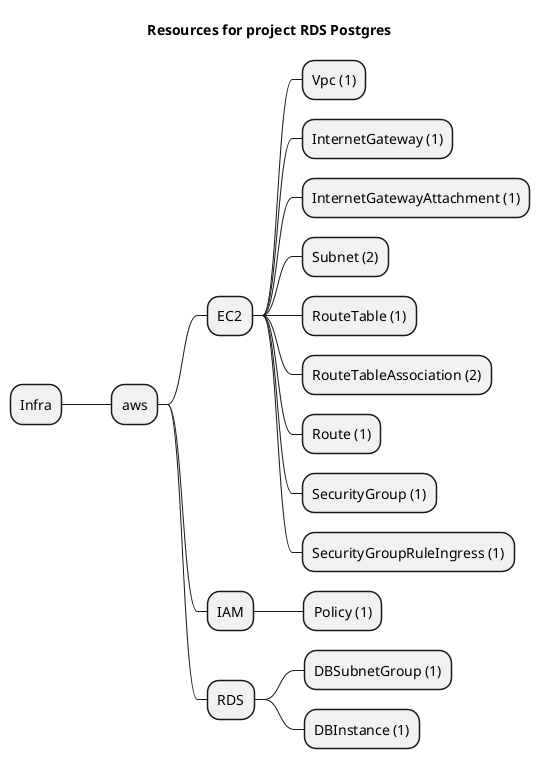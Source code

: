 @startmindmap
title Resources for project RDS Postgres
skinparam monochrome true
+ Infra
++ aws
+++ EC2
++++ Vpc (1)
++++ InternetGateway (1)
++++ InternetGatewayAttachment (1)
++++ Subnet (2)
++++ RouteTable (1)
++++ RouteTableAssociation (2)
++++ Route (1)
++++ SecurityGroup (1)
++++ SecurityGroupRuleIngress (1)
+++ IAM
++++ Policy (1)
+++ RDS
++++ DBSubnetGroup (1)
++++ DBInstance (1)
@endmindmap